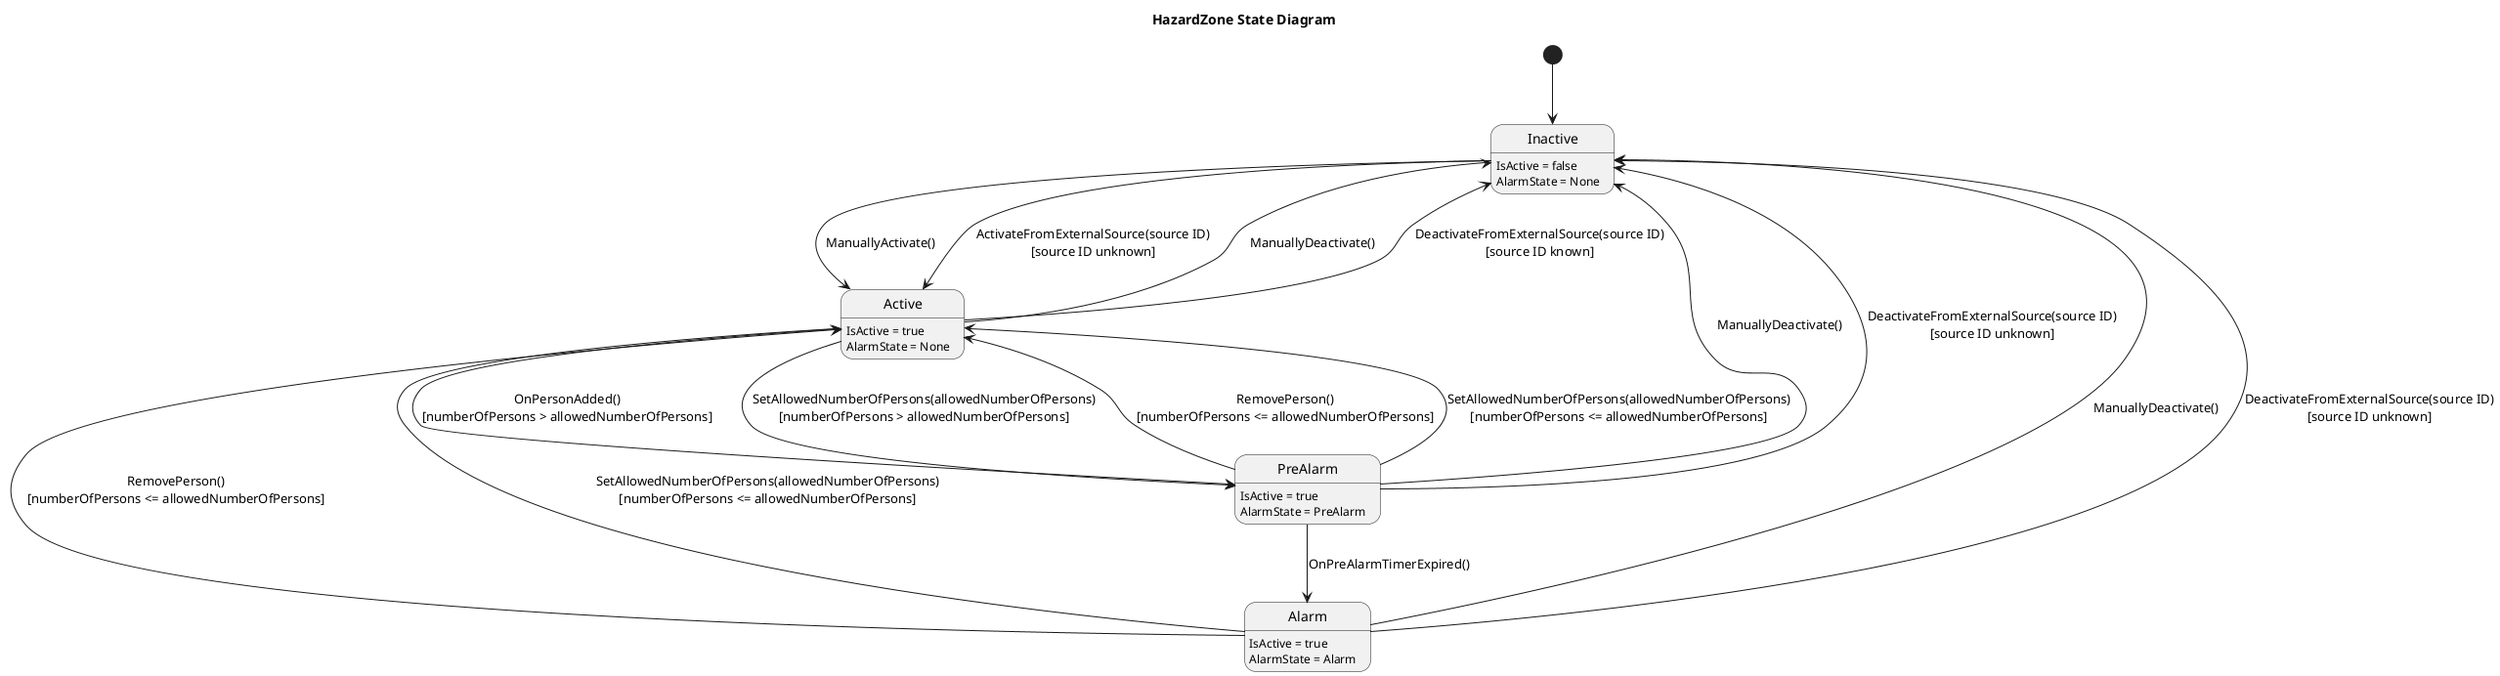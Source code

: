 @startuml

hide empty description

title HazardZone State Diagram

[*] --> Inactive

'------------------------------------------------------------------------------
' Inactive (IsActive=false, AlarmState=None)
'------------------------------------------------------------------------------

Inactive : IsActive = false
Inactive : AlarmState = None

Inactive --> Active : ManuallyActivate()
Inactive --> Active : ActivateFromExternalSource(source ID)\n[source ID unknown]

'------------------------------------------------------------------------------
' Active (IsActive=true, AlarmState=None)
'------------------------------------------------------------------------------

Active : IsActive = true
Active : AlarmState = None

Active --> PreAlarm : OnPersonAdded()\n[numberOfPersons > allowedNumberOfPersons]
Active --> PreAlarm : SetAllowedNumberOfPersons(allowedNumberOfPersons)\n[numberOfPersons > allowedNumberOfPersons]
Active --> Inactive : ManuallyDeactivate()
Active --> Inactive : DeactivateFromExternalSource(source ID)\n[source ID known]

'------------------------------------------------------------------------------
' PreAlarm (IsActive=true, AlarmState=PreAlarm)
'------------------------------------------------------------------------------

PreAlarm : IsActive = true
PreAlarm : AlarmState = PreAlarm

PreAlarm --> Active : RemovePerson()\n[numberOfPersons <= allowedNumberOfPersons]
PreAlarm --> Active : SetAllowedNumberOfPersons(allowedNumberOfPersons)\n[numberOfPersons <= allowedNumberOfPersons]
PreAlarm --> Alarm : OnPreAlarmTimerExpired()
PreAlarm --> Inactive : ManuallyDeactivate()
PreAlarm --> Inactive : DeactivateFromExternalSource(source ID)\n[source ID unknown]

'------------------------------------------------------------------------------
' Alarm (IsActive=true, AlarmState=Alarm)
'------------------------------------------------------------------------------

Alarm : IsActive = true
Alarm : AlarmState = Alarm

Alarm --> Active : RemovePerson()\n[numberOfPersons <= allowedNumberOfPersons]
Alarm --> Active : SetAllowedNumberOfPersons(allowedNumberOfPersons)\n[numberOfPersons <= allowedNumberOfPersons]
Alarm --> Inactive : ManuallyDeactivate()
Alarm --> Inactive : DeactivateFromExternalSource(source ID)\n[source ID unknown]

@enduml
